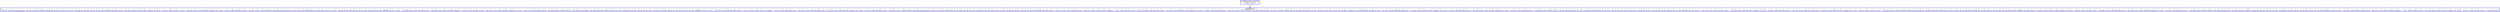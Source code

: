 digraph  g{
node [shape=rectangle, color=black, fontcolor=black, style=bold]
0 [label="LogSkolemFunctionCall
(\"{0}\", \"{1}\")" , color = blue] ; 
1 [label="LogSQLEval 
SELECT tab_825.primaryName, tab_828.character FROM casting AS tab_826, person AS tab_827, casting AS tab_828, person AS tab_825 WHERE tab_825.nconst = tab_826.nconst AND tab_826.category IN ('actor', 'actress') AND tab_827.nconst = tab_828.nconst AND tab_828.category IN ('actor', 'actress') AND tab_825.nconst = tab_827.nconst UNION SELECT tab_858.primaryName, tab_861.character FROM person AS tab_860, title AS tab_857, casting AS tab_859, person AS tab_858, casting AS tab_861 WHERE tab_857.tconst = tab_859.tconst AND tab_858.nconst = tab_859.nconst AND tab_859.category = 'actress' AND tab_860.nconst = tab_861.nconst AND tab_861.category IN ('actor', 'actress') AND tab_858.nconst = tab_860.nconst UNION SELECT tab_836.primaryName, tab_839.character FROM title AS tab_835, casting AS tab_837, person AS tab_838, casting AS tab_839, person AS tab_836, title AS tab_840 WHERE tab_835.tconst = tab_837.tconst AND tab_836.nconst = tab_837.nconst AND tab_837.category = 'actress' AND tab_838.nconst = tab_839.nconst AND tab_840.tconst = tab_839.tconst AND tab_839.category IN ('actor', 'actress') AND tab_836.nconst = tab_838.nconst UNION SELECT tab_830.primaryName, tab_833.character FROM title AS tab_829, title AS tab_834, casting AS tab_833, person AS tab_830, casting AS tab_831, person AS tab_832 WHERE tab_829.tconst = tab_831.tconst AND tab_830.nconst = tab_831.nconst AND tab_831.category = 'actor' AND tab_832.nconst = tab_833.nconst AND tab_834.tconst = tab_833.tconst AND tab_833.category IN ('actor', 'actress') AND tab_830.nconst = tab_832.nconst UNION SELECT tab_846.primaryName, tab_850.character FROM title AS tab_848, casting AS tab_847, person AS tab_849, person AS tab_846, casting AS tab_850 WHERE tab_846.nconst = tab_847.nconst AND tab_848.tconst = tab_847.tconst AND tab_847.category IN ('actor', 'actress') AND tab_849.nconst = tab_850.nconst AND tab_850.category IN ('actor', 'actress') AND tab_846.nconst = tab_849.nconst UNION SELECT tab_851.primaryName, tab_855.character FROM person AS tab_851, title AS tab_856, title AS tab_853, casting AS tab_855, casting AS tab_852, person AS tab_854 WHERE tab_851.nconst = tab_852.nconst AND tab_853.tconst = tab_852.tconst AND tab_852.category IN ('actor', 'actress') AND tab_854.nconst = tab_855.nconst AND tab_856.tconst = tab_855.tconst AND tab_855.category IN ('actor', 'actress') AND tab_851.nconst = tab_854.nconst UNION SELECT tab_862.primaryName, tab_865.character FROM person AS tab_862, title AS tab_866, casting AS tab_865, person AS tab_864, casting AS tab_863 WHERE tab_862.nconst = tab_863.nconst AND tab_863.category IN ('actor', 'actress') AND tab_864.nconst = tab_865.nconst AND tab_866.tconst = tab_865.tconst AND tab_865.category IN ('actor', 'actress') AND tab_862.nconst = tab_864.nconst UNION SELECT tab_842.primaryName, tab_845.character FROM casting AS tab_843, title AS tab_841, casting AS tab_845, person AS tab_842, person AS tab_844 WHERE tab_841.tconst = tab_843.tconst AND tab_842.nconst = tab_843.nconst AND tab_843.category = 'actor' AND tab_844.nconst = tab_845.nconst AND tab_845.category IN ('actor', 'actress') AND tab_842.nconst = tab_844.nconst", color = blue] ; 
0 -> 1 ; 
}

